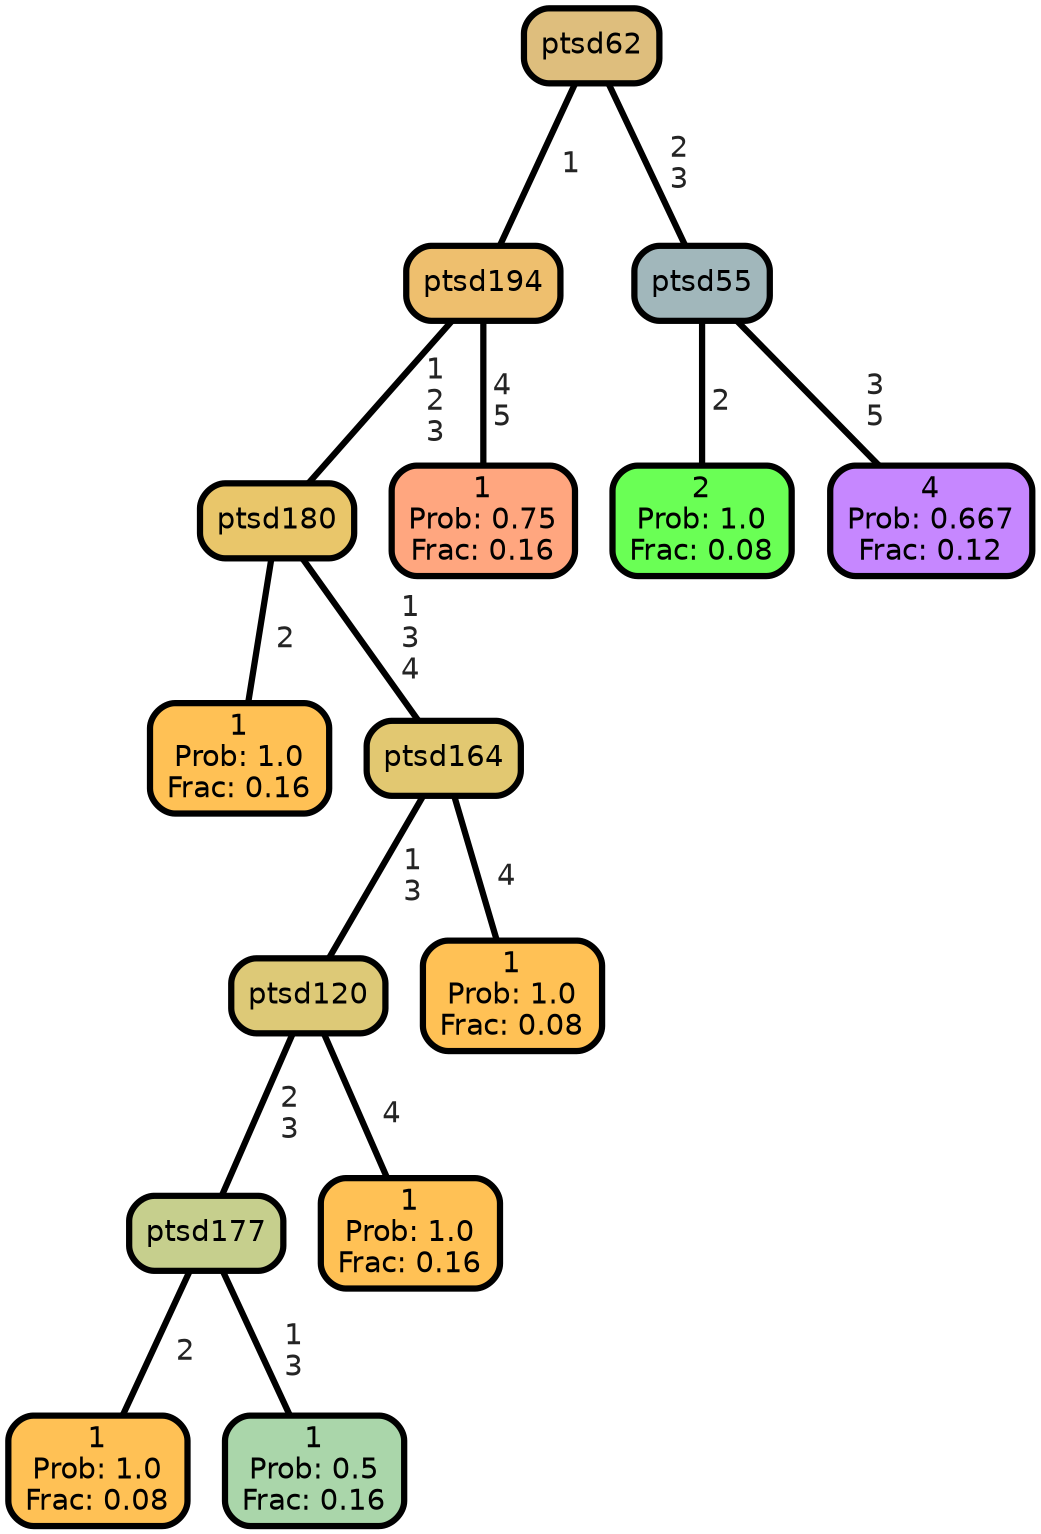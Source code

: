 graph Tree {
node [shape=box, style="filled, rounded",color="black",penwidth="3",fontcolor="black",                 fontname=helvetica] ;
graph [ranksep="0 equally", splines=straight,                 bgcolor=transparent, dpi=200] ;
edge [fontname=helvetica, fontweight=bold,fontcolor=grey14,color=black] ;
0 [label="1
Prob: 1.0
Frac: 0.16", fillcolor="#ffc155"] ;
1 [label="ptsd180", fillcolor="#e9c66a"] ;
2 [label="1
Prob: 1.0
Frac: 0.08", fillcolor="#ffc155"] ;
3 [label="ptsd177", fillcolor="#c6cf8d"] ;
4 [label="1
Prob: 0.5
Frac: 0.16", fillcolor="#aad6aa"] ;
5 [label="ptsd120", fillcolor="#ddc977"] ;
6 [label="1
Prob: 1.0
Frac: 0.16", fillcolor="#ffc155"] ;
7 [label="ptsd164", fillcolor="#e2c871"] ;
8 [label="1
Prob: 1.0
Frac: 0.08", fillcolor="#ffc155"] ;
9 [label="ptsd194", fillcolor="#eebf6e"] ;
10 [label="1
Prob: 0.75
Frac: 0.16", fillcolor="#ffa67f"] ;
11 [label="ptsd62", fillcolor="#debe7d"] ;
12 [label="2
Prob: 1.0
Frac: 0.08", fillcolor="#6aff55"] ;
13 [label="ptsd55", fillcolor="#a1b7bb"] ;
14 [label="4
Prob: 0.667
Frac: 0.12", fillcolor="#c687ff"] ;
1 -- 0 [label=" 2",penwidth=3] ;
1 -- 7 [label=" 1\n 3\n 4",penwidth=3] ;
3 -- 2 [label=" 2",penwidth=3] ;
3 -- 4 [label=" 1\n 3",penwidth=3] ;
5 -- 3 [label=" 2\n 3",penwidth=3] ;
5 -- 6 [label=" 4",penwidth=3] ;
7 -- 5 [label=" 1\n 3",penwidth=3] ;
7 -- 8 [label=" 4",penwidth=3] ;
9 -- 1 [label=" 1\n 2\n 3",penwidth=3] ;
9 -- 10 [label=" 4\n 5",penwidth=3] ;
11 -- 9 [label=" 1",penwidth=3] ;
11 -- 13 [label=" 2\n 3",penwidth=3] ;
13 -- 12 [label=" 2",penwidth=3] ;
13 -- 14 [label=" 3\n 5",penwidth=3] ;
{rank = same;}}